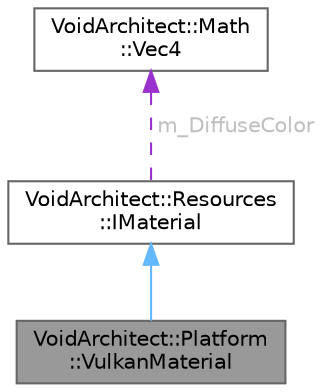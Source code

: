 digraph "VoidArchitect::Platform::VulkanMaterial"
{
 // LATEX_PDF_SIZE
  bgcolor="transparent";
  edge [fontname=Helvetica,fontsize=10,labelfontname=Helvetica,labelfontsize=10];
  node [fontname=Helvetica,fontsize=10,shape=box,height=0.2,width=0.4];
  Node1 [id="Node000001",label="VoidArchitect::Platform\l::VulkanMaterial",height=0.2,width=0.4,color="gray40", fillcolor="grey60", style="filled", fontcolor="black",tooltip=" "];
  Node2 -> Node1 [id="edge1_Node000001_Node000002",dir="back",color="steelblue1",style="solid",tooltip=" "];
  Node2 [id="Node000002",label="VoidArchitect::Resources\l::IMaterial",height=0.2,width=0.4,color="gray40", fillcolor="white", style="filled",URL="$class_void_architect_1_1_resources_1_1_i_material.html",tooltip=" "];
  Node3 -> Node2 [id="edge2_Node000002_Node000003",dir="back",color="darkorchid3",style="dashed",tooltip=" ",label=<<TABLE CELLBORDER="0" BORDER="0"><TR><TD VALIGN="top" ALIGN="LEFT" CELLPADDING="1" CELLSPACING="0">m_DiffuseColor</TD></TR>
</TABLE>> ,fontcolor="grey" ];
  Node3 [id="Node000003",label="VoidArchitect::Math\l::Vec4",height=0.2,width=0.4,color="gray40", fillcolor="white", style="filled",URL="$class_void_architect_1_1_math_1_1_vec4.html",tooltip=" "];
}
